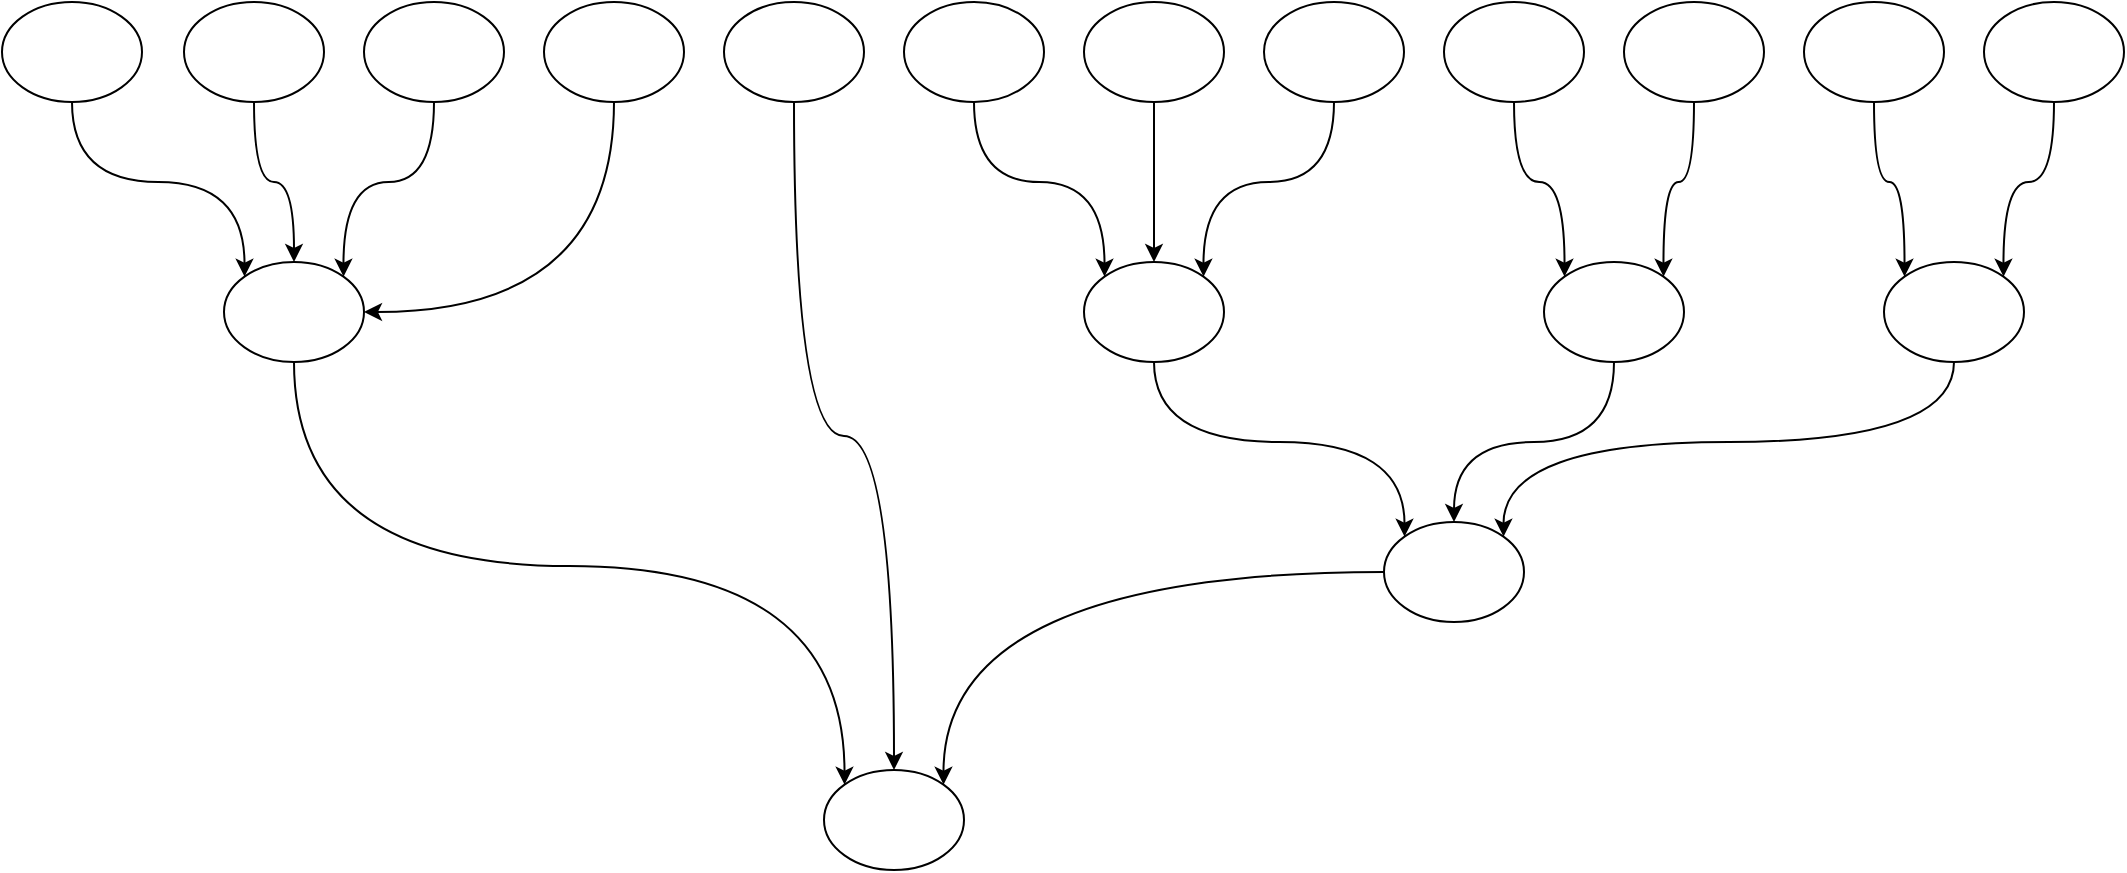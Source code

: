 <mxfile version="19.0.3" type="github">
  <diagram id="aV7yKb-oYIvs3yWfVHRN" name="第 1 页">
    <mxGraphModel dx="1422" dy="762" grid="1" gridSize="10" guides="1" tooltips="1" connect="1" arrows="1" fold="1" page="1" pageScale="1" pageWidth="1169" pageHeight="827" math="0" shadow="0">
      <root>
        <mxCell id="0" />
        <mxCell id="1" parent="0" />
        <mxCell id="Aef8_bQm2GeZmL0EMqKm-12" style="edgeStyle=orthogonalEdgeStyle;rounded=0;orthogonalLoop=1;jettySize=auto;html=1;exitX=0.5;exitY=1;exitDx=0;exitDy=0;entryX=0;entryY=0;entryDx=0;entryDy=0;curved=1;" edge="1" parent="1" source="Aef8_bQm2GeZmL0EMqKm-1" target="Aef8_bQm2GeZmL0EMqKm-11">
          <mxGeometry relative="1" as="geometry" />
        </mxCell>
        <mxCell id="Aef8_bQm2GeZmL0EMqKm-1" value="" style="ellipse;whiteSpace=wrap;html=1;" parent="1" vertex="1">
          <mxGeometry x="9" y="30" width="70" height="50" as="geometry" />
        </mxCell>
        <mxCell id="Aef8_bQm2GeZmL0EMqKm-13" style="edgeStyle=orthogonalEdgeStyle;curved=1;rounded=0;orthogonalLoop=1;jettySize=auto;html=1;entryX=0.5;entryY=0;entryDx=0;entryDy=0;" edge="1" parent="1" source="Aef8_bQm2GeZmL0EMqKm-2" target="Aef8_bQm2GeZmL0EMqKm-11">
          <mxGeometry relative="1" as="geometry" />
        </mxCell>
        <mxCell id="Aef8_bQm2GeZmL0EMqKm-2" value="" style="ellipse;whiteSpace=wrap;html=1;" vertex="1" parent="1">
          <mxGeometry x="100" y="30" width="70" height="50" as="geometry" />
        </mxCell>
        <mxCell id="Aef8_bQm2GeZmL0EMqKm-14" style="edgeStyle=orthogonalEdgeStyle;curved=1;rounded=0;orthogonalLoop=1;jettySize=auto;html=1;entryX=1;entryY=0;entryDx=0;entryDy=0;exitX=0.5;exitY=1;exitDx=0;exitDy=0;" edge="1" parent="1" source="Aef8_bQm2GeZmL0EMqKm-3" target="Aef8_bQm2GeZmL0EMqKm-11">
          <mxGeometry relative="1" as="geometry" />
        </mxCell>
        <mxCell id="Aef8_bQm2GeZmL0EMqKm-3" value="" style="ellipse;whiteSpace=wrap;html=1;" vertex="1" parent="1">
          <mxGeometry x="190" y="30" width="70" height="50" as="geometry" />
        </mxCell>
        <mxCell id="Aef8_bQm2GeZmL0EMqKm-15" style="edgeStyle=orthogonalEdgeStyle;curved=1;rounded=0;orthogonalLoop=1;jettySize=auto;html=1;entryX=1;entryY=0.5;entryDx=0;entryDy=0;exitX=0.5;exitY=1;exitDx=0;exitDy=0;" edge="1" parent="1" source="Aef8_bQm2GeZmL0EMqKm-4" target="Aef8_bQm2GeZmL0EMqKm-11">
          <mxGeometry relative="1" as="geometry" />
        </mxCell>
        <mxCell id="Aef8_bQm2GeZmL0EMqKm-4" value="" style="ellipse;whiteSpace=wrap;html=1;" vertex="1" parent="1">
          <mxGeometry x="280" y="30" width="70" height="50" as="geometry" />
        </mxCell>
        <mxCell id="Aef8_bQm2GeZmL0EMqKm-17" style="edgeStyle=orthogonalEdgeStyle;curved=1;rounded=0;orthogonalLoop=1;jettySize=auto;html=1;entryX=0.5;entryY=0;entryDx=0;entryDy=0;" edge="1" parent="1" source="Aef8_bQm2GeZmL0EMqKm-5" target="Aef8_bQm2GeZmL0EMqKm-16">
          <mxGeometry relative="1" as="geometry" />
        </mxCell>
        <mxCell id="Aef8_bQm2GeZmL0EMqKm-5" value="" style="ellipse;whiteSpace=wrap;html=1;" vertex="1" parent="1">
          <mxGeometry x="370" y="30" width="70" height="50" as="geometry" />
        </mxCell>
        <mxCell id="Aef8_bQm2GeZmL0EMqKm-25" style="edgeStyle=orthogonalEdgeStyle;curved=1;rounded=0;orthogonalLoop=1;jettySize=auto;html=1;entryX=0;entryY=0;entryDx=0;entryDy=0;exitX=0.5;exitY=1;exitDx=0;exitDy=0;" edge="1" parent="1" source="Aef8_bQm2GeZmL0EMqKm-6" target="Aef8_bQm2GeZmL0EMqKm-21">
          <mxGeometry relative="1" as="geometry" />
        </mxCell>
        <mxCell id="Aef8_bQm2GeZmL0EMqKm-6" value="" style="ellipse;whiteSpace=wrap;html=1;" vertex="1" parent="1">
          <mxGeometry x="460" y="30" width="70" height="50" as="geometry" />
        </mxCell>
        <mxCell id="Aef8_bQm2GeZmL0EMqKm-30" style="edgeStyle=orthogonalEdgeStyle;curved=1;rounded=0;orthogonalLoop=1;jettySize=auto;html=1;entryX=0;entryY=0;entryDx=0;entryDy=0;" edge="1" parent="1" source="Aef8_bQm2GeZmL0EMqKm-7" target="Aef8_bQm2GeZmL0EMqKm-23">
          <mxGeometry relative="1" as="geometry" />
        </mxCell>
        <mxCell id="Aef8_bQm2GeZmL0EMqKm-7" value="" style="ellipse;whiteSpace=wrap;html=1;" vertex="1" parent="1">
          <mxGeometry x="910" y="30" width="70" height="50" as="geometry" />
        </mxCell>
        <mxCell id="Aef8_bQm2GeZmL0EMqKm-26" style="edgeStyle=orthogonalEdgeStyle;curved=1;rounded=0;orthogonalLoop=1;jettySize=auto;html=1;" edge="1" parent="1" source="Aef8_bQm2GeZmL0EMqKm-8" target="Aef8_bQm2GeZmL0EMqKm-21">
          <mxGeometry relative="1" as="geometry" />
        </mxCell>
        <mxCell id="Aef8_bQm2GeZmL0EMqKm-8" value="" style="ellipse;whiteSpace=wrap;html=1;" vertex="1" parent="1">
          <mxGeometry x="550" y="30" width="70" height="50" as="geometry" />
        </mxCell>
        <mxCell id="Aef8_bQm2GeZmL0EMqKm-27" style="edgeStyle=orthogonalEdgeStyle;curved=1;rounded=0;orthogonalLoop=1;jettySize=auto;html=1;entryX=1;entryY=0;entryDx=0;entryDy=0;exitX=0.5;exitY=1;exitDx=0;exitDy=0;" edge="1" parent="1" source="Aef8_bQm2GeZmL0EMqKm-9" target="Aef8_bQm2GeZmL0EMqKm-21">
          <mxGeometry relative="1" as="geometry" />
        </mxCell>
        <mxCell id="Aef8_bQm2GeZmL0EMqKm-9" value="" style="ellipse;whiteSpace=wrap;html=1;" vertex="1" parent="1">
          <mxGeometry x="640" y="30" width="70" height="50" as="geometry" />
        </mxCell>
        <mxCell id="Aef8_bQm2GeZmL0EMqKm-28" style="edgeStyle=orthogonalEdgeStyle;curved=1;rounded=0;orthogonalLoop=1;jettySize=auto;html=1;exitX=0.5;exitY=1;exitDx=0;exitDy=0;entryX=0;entryY=0;entryDx=0;entryDy=0;" edge="1" parent="1" source="Aef8_bQm2GeZmL0EMqKm-10" target="Aef8_bQm2GeZmL0EMqKm-22">
          <mxGeometry relative="1" as="geometry" />
        </mxCell>
        <mxCell id="Aef8_bQm2GeZmL0EMqKm-10" value="" style="ellipse;whiteSpace=wrap;html=1;" vertex="1" parent="1">
          <mxGeometry x="730" y="30" width="70" height="50" as="geometry" />
        </mxCell>
        <mxCell id="Aef8_bQm2GeZmL0EMqKm-18" style="edgeStyle=orthogonalEdgeStyle;curved=1;rounded=0;orthogonalLoop=1;jettySize=auto;html=1;exitX=0.5;exitY=1;exitDx=0;exitDy=0;entryX=0;entryY=0;entryDx=0;entryDy=0;" edge="1" parent="1" source="Aef8_bQm2GeZmL0EMqKm-11" target="Aef8_bQm2GeZmL0EMqKm-16">
          <mxGeometry relative="1" as="geometry" />
        </mxCell>
        <mxCell id="Aef8_bQm2GeZmL0EMqKm-11" value="" style="ellipse;whiteSpace=wrap;html=1;" vertex="1" parent="1">
          <mxGeometry x="120" y="160" width="70" height="50" as="geometry" />
        </mxCell>
        <mxCell id="Aef8_bQm2GeZmL0EMqKm-16" value="" style="ellipse;whiteSpace=wrap;html=1;" vertex="1" parent="1">
          <mxGeometry x="420" y="414" width="70" height="50" as="geometry" />
        </mxCell>
        <mxCell id="Aef8_bQm2GeZmL0EMqKm-29" style="edgeStyle=orthogonalEdgeStyle;curved=1;rounded=0;orthogonalLoop=1;jettySize=auto;html=1;entryX=1;entryY=0;entryDx=0;entryDy=0;" edge="1" parent="1" source="Aef8_bQm2GeZmL0EMqKm-19" target="Aef8_bQm2GeZmL0EMqKm-22">
          <mxGeometry relative="1" as="geometry" />
        </mxCell>
        <mxCell id="Aef8_bQm2GeZmL0EMqKm-19" value="" style="ellipse;whiteSpace=wrap;html=1;" vertex="1" parent="1">
          <mxGeometry x="820" y="30" width="70" height="50" as="geometry" />
        </mxCell>
        <mxCell id="Aef8_bQm2GeZmL0EMqKm-31" style="edgeStyle=orthogonalEdgeStyle;curved=1;rounded=0;orthogonalLoop=1;jettySize=auto;html=1;exitX=0.5;exitY=1;exitDx=0;exitDy=0;entryX=1;entryY=0;entryDx=0;entryDy=0;" edge="1" parent="1" source="Aef8_bQm2GeZmL0EMqKm-20" target="Aef8_bQm2GeZmL0EMqKm-23">
          <mxGeometry relative="1" as="geometry" />
        </mxCell>
        <mxCell id="Aef8_bQm2GeZmL0EMqKm-20" value="" style="ellipse;whiteSpace=wrap;html=1;" vertex="1" parent="1">
          <mxGeometry x="1000" y="30" width="70" height="50" as="geometry" />
        </mxCell>
        <mxCell id="Aef8_bQm2GeZmL0EMqKm-34" style="edgeStyle=orthogonalEdgeStyle;curved=1;rounded=0;orthogonalLoop=1;jettySize=auto;html=1;exitX=0.5;exitY=1;exitDx=0;exitDy=0;entryX=0;entryY=0;entryDx=0;entryDy=0;" edge="1" parent="1" source="Aef8_bQm2GeZmL0EMqKm-21" target="Aef8_bQm2GeZmL0EMqKm-24">
          <mxGeometry relative="1" as="geometry" />
        </mxCell>
        <mxCell id="Aef8_bQm2GeZmL0EMqKm-21" value="" style="ellipse;whiteSpace=wrap;html=1;" vertex="1" parent="1">
          <mxGeometry x="550" y="160" width="70" height="50" as="geometry" />
        </mxCell>
        <mxCell id="Aef8_bQm2GeZmL0EMqKm-33" style="edgeStyle=orthogonalEdgeStyle;curved=1;rounded=0;orthogonalLoop=1;jettySize=auto;html=1;exitX=0.5;exitY=1;exitDx=0;exitDy=0;" edge="1" parent="1" source="Aef8_bQm2GeZmL0EMqKm-22" target="Aef8_bQm2GeZmL0EMqKm-24">
          <mxGeometry relative="1" as="geometry" />
        </mxCell>
        <mxCell id="Aef8_bQm2GeZmL0EMqKm-22" value="" style="ellipse;whiteSpace=wrap;html=1;" vertex="1" parent="1">
          <mxGeometry x="780" y="160" width="70" height="50" as="geometry" />
        </mxCell>
        <mxCell id="Aef8_bQm2GeZmL0EMqKm-32" style="edgeStyle=orthogonalEdgeStyle;curved=1;rounded=0;orthogonalLoop=1;jettySize=auto;html=1;exitX=0.5;exitY=1;exitDx=0;exitDy=0;entryX=1;entryY=0;entryDx=0;entryDy=0;" edge="1" parent="1" source="Aef8_bQm2GeZmL0EMqKm-23" target="Aef8_bQm2GeZmL0EMqKm-24">
          <mxGeometry relative="1" as="geometry" />
        </mxCell>
        <mxCell id="Aef8_bQm2GeZmL0EMqKm-23" value="" style="ellipse;whiteSpace=wrap;html=1;" vertex="1" parent="1">
          <mxGeometry x="950" y="160" width="70" height="50" as="geometry" />
        </mxCell>
        <mxCell id="Aef8_bQm2GeZmL0EMqKm-35" style="edgeStyle=orthogonalEdgeStyle;curved=1;rounded=0;orthogonalLoop=1;jettySize=auto;html=1;entryX=1;entryY=0;entryDx=0;entryDy=0;" edge="1" parent="1" source="Aef8_bQm2GeZmL0EMqKm-24" target="Aef8_bQm2GeZmL0EMqKm-16">
          <mxGeometry relative="1" as="geometry" />
        </mxCell>
        <mxCell id="Aef8_bQm2GeZmL0EMqKm-24" value="" style="ellipse;whiteSpace=wrap;html=1;" vertex="1" parent="1">
          <mxGeometry x="700" y="290" width="70" height="50" as="geometry" />
        </mxCell>
      </root>
    </mxGraphModel>
  </diagram>
</mxfile>
